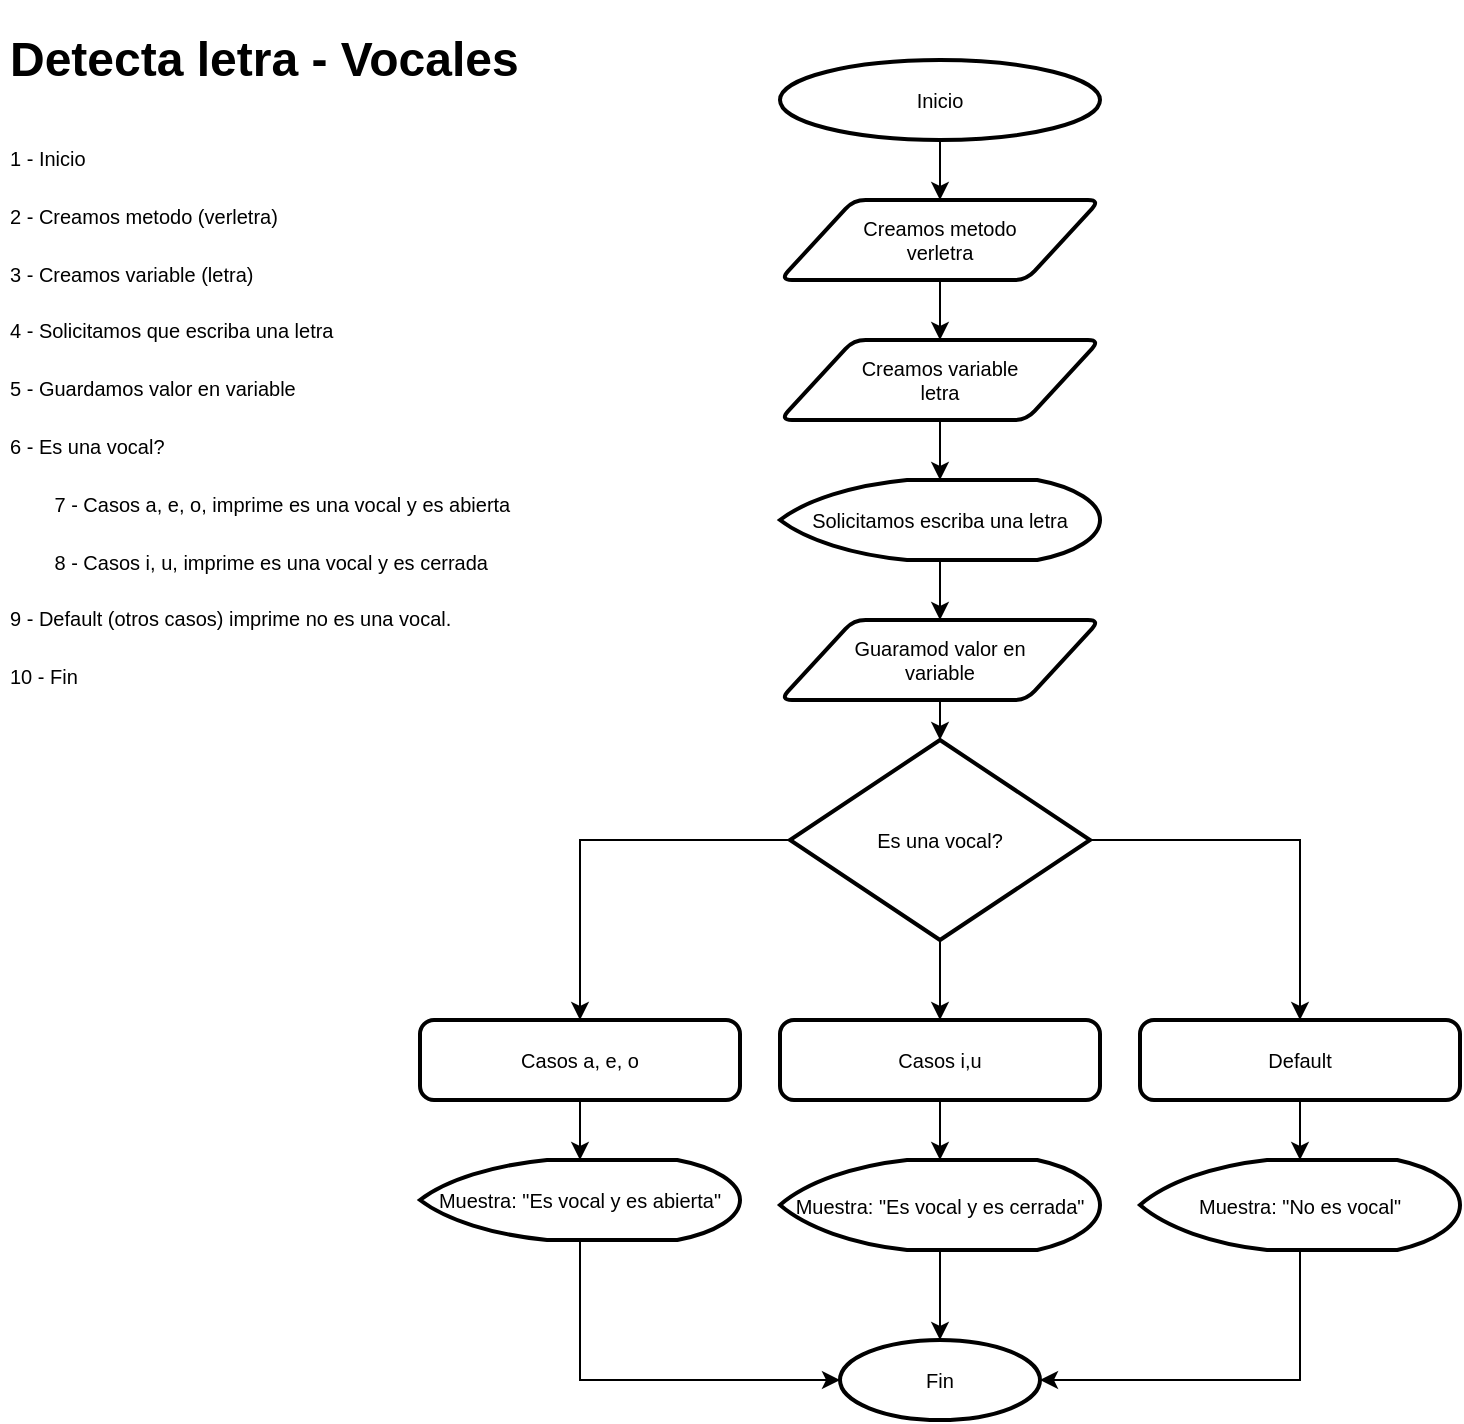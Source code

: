 <mxfile version="20.8.16" type="device"><diagram name="Página-1" id="dXIQcn08hxZLUROX54YC"><mxGraphModel dx="592" dy="437" grid="1" gridSize="10" guides="1" tooltips="1" connect="1" arrows="1" fold="1" page="1" pageScale="1" pageWidth="827" pageHeight="1169" math="0" shadow="0"><root><mxCell id="0"/><mxCell id="1" parent="0"/><mxCell id="ErjVe2lYqu_OXCIZGryI-1" value="&lt;h1&gt;&lt;span style=&quot;background-color: initial;&quot;&gt;Detecta letra - Vocales&lt;/span&gt;&lt;/h1&gt;&lt;h1&gt;&lt;font style=&quot;font-size: 10px;&quot;&gt;&lt;font style=&quot;font-weight: normal;&quot;&gt;&lt;span style=&quot;background-color: initial;&quot;&gt;1 - Inicio&lt;br&gt;&lt;/span&gt;2 - Creamos metodo (verletra)&lt;br&gt;3 - Creamos variable (letra)&lt;br&gt;4 - Solicitamos que escriba una letra&lt;br&gt;&lt;/font&gt;&lt;font style=&quot;font-weight: normal;&quot;&gt;5 - Guardamos valor en variable&lt;br&gt;6 - Es una vocal?&lt;br&gt;&lt;span style=&quot;white-space: pre;&quot;&gt;&#9;&lt;/span&gt;7 - Casos a, e, o, imprime es una vocal y es abierta&lt;br&gt;&lt;span style=&quot;white-space: pre;&quot;&gt;&#9;&lt;/span&gt;8 - Casos i, u, imprime es una vocal y es cerrada&lt;br&gt;9 - Default (otros casos) imprime no es una vocal.&lt;br&gt;10 - Fin&lt;/font&gt;&lt;/font&gt;&lt;/h1&gt;&lt;h1&gt;&lt;font style=&quot;font-size: 11px; font-weight: normal;&quot;&gt;&lt;br&gt;&lt;/font&gt;&lt;/h1&gt;&lt;h1&gt;&lt;span style=&quot;white-space: pre;&quot;&gt;&#9;&lt;/span&gt;&lt;br&gt;&lt;br&gt;&lt;/h1&gt;" style="text;html=1;strokeColor=none;fillColor=none;spacing=5;spacingTop=-20;whiteSpace=wrap;overflow=hidden;rounded=0;" vertex="1" parent="1"><mxGeometry x="10" y="20" width="280" height="390" as="geometry"/></mxCell><mxCell id="ErjVe2lYqu_OXCIZGryI-18" style="edgeStyle=orthogonalEdgeStyle;rounded=0;orthogonalLoop=1;jettySize=auto;html=1;entryX=0.5;entryY=0;entryDx=0;entryDy=0;fontSize=10;" edge="1" parent="1" source="ErjVe2lYqu_OXCIZGryI-2" target="ErjVe2lYqu_OXCIZGryI-3"><mxGeometry relative="1" as="geometry"/></mxCell><mxCell id="ErjVe2lYqu_OXCIZGryI-2" value="Inicio" style="strokeWidth=2;html=1;shape=mxgraph.flowchart.start_1;whiteSpace=wrap;fontSize=10;" vertex="1" parent="1"><mxGeometry x="400" y="40" width="160" height="40" as="geometry"/></mxCell><mxCell id="ErjVe2lYqu_OXCIZGryI-19" style="edgeStyle=orthogonalEdgeStyle;rounded=0;orthogonalLoop=1;jettySize=auto;html=1;fontSize=10;" edge="1" parent="1" source="ErjVe2lYqu_OXCIZGryI-3" target="ErjVe2lYqu_OXCIZGryI-4"><mxGeometry relative="1" as="geometry"/></mxCell><mxCell id="ErjVe2lYqu_OXCIZGryI-3" value="Creamos metodo&lt;br&gt;verletra" style="shape=parallelogram;html=1;strokeWidth=2;perimeter=parallelogramPerimeter;whiteSpace=wrap;rounded=1;arcSize=12;size=0.23;fontSize=10;" vertex="1" parent="1"><mxGeometry x="400" y="110" width="160" height="40" as="geometry"/></mxCell><mxCell id="ErjVe2lYqu_OXCIZGryI-21" style="edgeStyle=orthogonalEdgeStyle;rounded=0;orthogonalLoop=1;jettySize=auto;html=1;entryX=0.5;entryY=0;entryDx=0;entryDy=0;entryPerimeter=0;fontSize=10;" edge="1" parent="1" source="ErjVe2lYqu_OXCIZGryI-4" target="ErjVe2lYqu_OXCIZGryI-5"><mxGeometry relative="1" as="geometry"/></mxCell><mxCell id="ErjVe2lYqu_OXCIZGryI-4" value="Creamos variable&lt;br&gt;letra" style="shape=parallelogram;html=1;strokeWidth=2;perimeter=parallelogramPerimeter;whiteSpace=wrap;rounded=1;arcSize=12;size=0.23;fontSize=10;" vertex="1" parent="1"><mxGeometry x="400" y="180" width="160" height="40" as="geometry"/></mxCell><mxCell id="ErjVe2lYqu_OXCIZGryI-22" style="edgeStyle=orthogonalEdgeStyle;rounded=0;orthogonalLoop=1;jettySize=auto;html=1;entryX=0.5;entryY=0;entryDx=0;entryDy=0;fontSize=10;" edge="1" parent="1" source="ErjVe2lYqu_OXCIZGryI-5" target="ErjVe2lYqu_OXCIZGryI-6"><mxGeometry relative="1" as="geometry"/></mxCell><mxCell id="ErjVe2lYqu_OXCIZGryI-5" value="Solicitamos escriba una letra" style="strokeWidth=2;html=1;shape=mxgraph.flowchart.display;whiteSpace=wrap;fontSize=10;" vertex="1" parent="1"><mxGeometry x="400" y="250" width="160" height="40" as="geometry"/></mxCell><mxCell id="ErjVe2lYqu_OXCIZGryI-23" style="edgeStyle=orthogonalEdgeStyle;rounded=0;orthogonalLoop=1;jettySize=auto;html=1;entryX=0.5;entryY=0;entryDx=0;entryDy=0;entryPerimeter=0;fontSize=10;" edge="1" parent="1" source="ErjVe2lYqu_OXCIZGryI-6" target="ErjVe2lYqu_OXCIZGryI-7"><mxGeometry relative="1" as="geometry"/></mxCell><mxCell id="ErjVe2lYqu_OXCIZGryI-6" value="Guaramod valor en&lt;br&gt;variable" style="shape=parallelogram;html=1;strokeWidth=2;perimeter=parallelogramPerimeter;whiteSpace=wrap;rounded=1;arcSize=12;size=0.23;fontSize=10;" vertex="1" parent="1"><mxGeometry x="400" y="320" width="160" height="40" as="geometry"/></mxCell><mxCell id="ErjVe2lYqu_OXCIZGryI-33" style="edgeStyle=orthogonalEdgeStyle;rounded=0;orthogonalLoop=1;jettySize=auto;html=1;exitX=0.5;exitY=1;exitDx=0;exitDy=0;exitPerimeter=0;fontSize=10;" edge="1" parent="1" source="ErjVe2lYqu_OXCIZGryI-7" target="ErjVe2lYqu_OXCIZGryI-9"><mxGeometry relative="1" as="geometry"/></mxCell><mxCell id="ErjVe2lYqu_OXCIZGryI-34" style="edgeStyle=orthogonalEdgeStyle;rounded=0;orthogonalLoop=1;jettySize=auto;html=1;exitX=0;exitY=0.5;exitDx=0;exitDy=0;exitPerimeter=0;entryX=0.5;entryY=0;entryDx=0;entryDy=0;fontSize=10;" edge="1" parent="1" source="ErjVe2lYqu_OXCIZGryI-7" target="ErjVe2lYqu_OXCIZGryI-8"><mxGeometry relative="1" as="geometry"/></mxCell><mxCell id="ErjVe2lYqu_OXCIZGryI-35" style="edgeStyle=orthogonalEdgeStyle;rounded=0;orthogonalLoop=1;jettySize=auto;html=1;entryX=0.5;entryY=0;entryDx=0;entryDy=0;fontSize=10;" edge="1" parent="1" source="ErjVe2lYqu_OXCIZGryI-7" target="ErjVe2lYqu_OXCIZGryI-10"><mxGeometry relative="1" as="geometry"/></mxCell><mxCell id="ErjVe2lYqu_OXCIZGryI-7" value="Es una vocal?" style="strokeWidth=2;html=1;shape=mxgraph.flowchart.decision;whiteSpace=wrap;fontSize=10;" vertex="1" parent="1"><mxGeometry x="405" y="380" width="150" height="100" as="geometry"/></mxCell><mxCell id="ErjVe2lYqu_OXCIZGryI-24" style="edgeStyle=orthogonalEdgeStyle;rounded=0;orthogonalLoop=1;jettySize=auto;html=1;fontSize=10;" edge="1" parent="1" source="ErjVe2lYqu_OXCIZGryI-8" target="ErjVe2lYqu_OXCIZGryI-13"><mxGeometry relative="1" as="geometry"/></mxCell><mxCell id="ErjVe2lYqu_OXCIZGryI-8" value="Casos a, e, o" style="rounded=1;whiteSpace=wrap;html=1;absoluteArcSize=1;arcSize=14;strokeWidth=2;fontSize=10;" vertex="1" parent="1"><mxGeometry x="220" y="520" width="160" height="40" as="geometry"/></mxCell><mxCell id="ErjVe2lYqu_OXCIZGryI-25" style="edgeStyle=orthogonalEdgeStyle;rounded=0;orthogonalLoop=1;jettySize=auto;html=1;entryX=0.5;entryY=0;entryDx=0;entryDy=0;entryPerimeter=0;fontSize=10;" edge="1" parent="1" source="ErjVe2lYqu_OXCIZGryI-9" target="ErjVe2lYqu_OXCIZGryI-14"><mxGeometry relative="1" as="geometry"/></mxCell><mxCell id="ErjVe2lYqu_OXCIZGryI-9" value="Casos i,u" style="rounded=1;whiteSpace=wrap;html=1;absoluteArcSize=1;arcSize=14;strokeWidth=2;fontSize=10;" vertex="1" parent="1"><mxGeometry x="400" y="520" width="160" height="40" as="geometry"/></mxCell><mxCell id="ErjVe2lYqu_OXCIZGryI-26" style="edgeStyle=orthogonalEdgeStyle;rounded=0;orthogonalLoop=1;jettySize=auto;html=1;entryX=0.5;entryY=0;entryDx=0;entryDy=0;entryPerimeter=0;fontSize=10;" edge="1" parent="1" source="ErjVe2lYqu_OXCIZGryI-10" target="ErjVe2lYqu_OXCIZGryI-15"><mxGeometry relative="1" as="geometry"/></mxCell><mxCell id="ErjVe2lYqu_OXCIZGryI-10" value="Default" style="rounded=1;whiteSpace=wrap;html=1;absoluteArcSize=1;arcSize=14;strokeWidth=2;fontSize=10;" vertex="1" parent="1"><mxGeometry x="580" y="520" width="160" height="40" as="geometry"/></mxCell><mxCell id="ErjVe2lYqu_OXCIZGryI-27" style="edgeStyle=orthogonalEdgeStyle;rounded=0;orthogonalLoop=1;jettySize=auto;html=1;entryX=0;entryY=0.5;entryDx=0;entryDy=0;entryPerimeter=0;fontSize=10;exitX=0.5;exitY=1;exitDx=0;exitDy=0;exitPerimeter=0;" edge="1" parent="1" source="ErjVe2lYqu_OXCIZGryI-13" target="ErjVe2lYqu_OXCIZGryI-16"><mxGeometry relative="1" as="geometry"/></mxCell><mxCell id="ErjVe2lYqu_OXCIZGryI-13" value="Muestra: &quot;Es vocal y es abierta&quot;" style="strokeWidth=2;html=1;shape=mxgraph.flowchart.display;whiteSpace=wrap;fontSize=10;" vertex="1" parent="1"><mxGeometry x="220" y="590" width="160" height="40" as="geometry"/></mxCell><mxCell id="ErjVe2lYqu_OXCIZGryI-28" style="edgeStyle=orthogonalEdgeStyle;rounded=0;orthogonalLoop=1;jettySize=auto;html=1;entryX=0.5;entryY=0;entryDx=0;entryDy=0;entryPerimeter=0;fontSize=10;" edge="1" parent="1" source="ErjVe2lYqu_OXCIZGryI-14" target="ErjVe2lYqu_OXCIZGryI-16"><mxGeometry relative="1" as="geometry"/></mxCell><mxCell id="ErjVe2lYqu_OXCIZGryI-14" value="Muestra: &quot;Es vocal y es cerrada&quot;" style="strokeWidth=2;html=1;shape=mxgraph.flowchart.display;whiteSpace=wrap;fontSize=10;" vertex="1" parent="1"><mxGeometry x="400" y="590" width="160" height="45" as="geometry"/></mxCell><mxCell id="ErjVe2lYqu_OXCIZGryI-29" style="edgeStyle=orthogonalEdgeStyle;rounded=0;orthogonalLoop=1;jettySize=auto;html=1;entryX=1;entryY=0.5;entryDx=0;entryDy=0;entryPerimeter=0;fontSize=10;exitX=0.5;exitY=1;exitDx=0;exitDy=0;exitPerimeter=0;" edge="1" parent="1" source="ErjVe2lYqu_OXCIZGryI-15" target="ErjVe2lYqu_OXCIZGryI-16"><mxGeometry relative="1" as="geometry"/></mxCell><mxCell id="ErjVe2lYqu_OXCIZGryI-15" value="Muestra: &quot;No es vocal&quot;" style="strokeWidth=2;html=1;shape=mxgraph.flowchart.display;whiteSpace=wrap;fontSize=10;" vertex="1" parent="1"><mxGeometry x="580" y="590" width="160" height="45" as="geometry"/></mxCell><mxCell id="ErjVe2lYqu_OXCIZGryI-16" value="Fin" style="strokeWidth=2;html=1;shape=mxgraph.flowchart.start_1;whiteSpace=wrap;fontSize=10;" vertex="1" parent="1"><mxGeometry x="430" y="680" width="100" height="40" as="geometry"/></mxCell></root></mxGraphModel></diagram></mxfile>